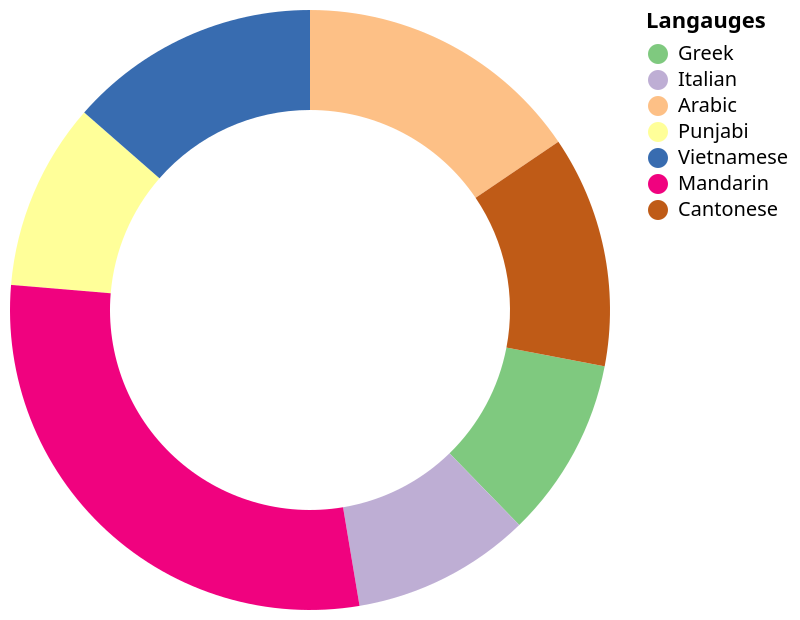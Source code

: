 {
  "$schema": "https://vega.github.io/schema/vega-lite/v6.json",
  "description": "Top 7 langauges spoken at home in Australia excludign english 2021",
  "width": 300,
  "height": 300,
  "data": {
    "values": [
      {"category": "Greek", "value": 229643},
      {"category": "Italian", "value": 228042},
      {"category": "Arabic", "value": 367159},
      {"category": "Punjabi", "value": 239033},
      {"category": "Vietnamese", "value": 320758},
      {"category": "Mandarin", "value": 685274},
      {"category": "Cantonese", "value": 295281}
    ]
  },
  "layer": [
    {
      "mark": {"type": "arc", "innerRadius": 100},
      "encoding": {
        "theta": {"field": "value", "type": "quantitative"},
        "color": {
          "field": "category",
          "type": "nominal",
          "scale": {
            "domain": [
              "Greek",
              "Italian",
              "Arabic",
              "Punjabi",
              "Vietnamese",
              "Mandarin",
              "Cantonese"
            ],
            "range": [
              "#7fc97f",
              "#beaed4",
              "#fdc086",
              "#ffff99",
              "#386cb0",
              "#f0027f",
              "#bf5b17"
            ]
          },
          "legend": {"title": "Langauges"}
        },
        "tooltip": [
          {"field": "category", "type": "nominal", "title": "Language"},
          {
            "field": "value",
            "type": "quantitative",
            "aggregate": "sum",
            "title": "Number of speakers",
            "format": ","
          }
        ]
      }
    }
  ],
  "config": {}
}